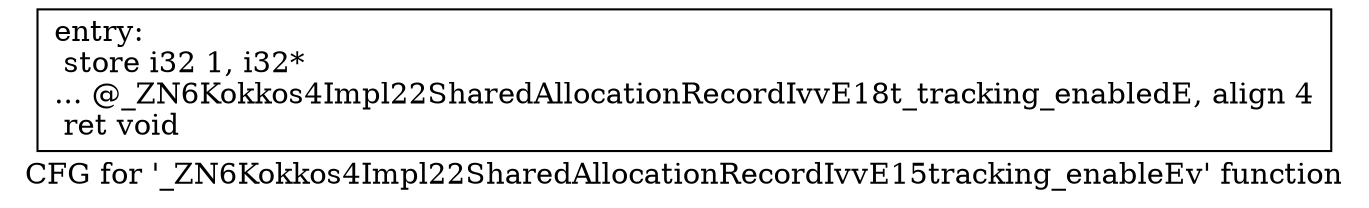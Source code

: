 digraph "CFG for '_ZN6Kokkos4Impl22SharedAllocationRecordIvvE15tracking_enableEv' function" {
	label="CFG for '_ZN6Kokkos4Impl22SharedAllocationRecordIvvE15tracking_enableEv' function";

	Node0x5e9b920 [shape=record,label="{entry:\l  store i32 1, i32*\l... @_ZN6Kokkos4Impl22SharedAllocationRecordIvvE18t_tracking_enabledE, align 4\l  ret void\l}"];
}
